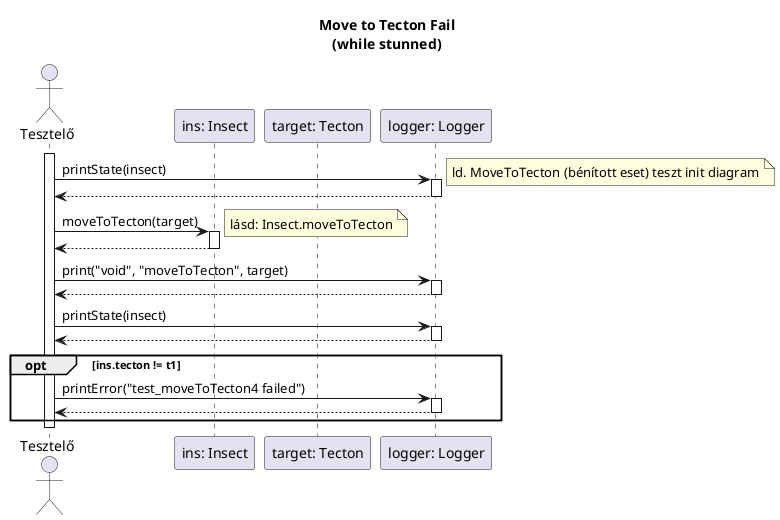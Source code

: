 @startuml test_moveToTecton4

title Move to Tecton Fail\n(while stunned)

actor "Tesztelő" as t
participant "ins: Insect" as i
participant "target: Tecton" as target
participant "logger: Logger" as logger

activate t

t -> logger: printState(insect)
note right: ld. MoveToTecton (bénított eset) teszt init diagram
activate logger

t <-- logger
deactivate logger

t -> i: moveToTecton(target)
activate i
note right: lásd: Insect.moveToTecton

t <-- i
deactivate i

t -> logger: print("void", "moveToTecton", target)
activate logger

t <-- logger
deactivate logger

t -> logger: printState(insect)
activate logger
t <-- logger
deactivate logger

opt ins.tecton != t1
	t -> logger: printError("test_moveToTecton4 failed")
	activate logger

	t <-- logger
	deactivate logger
end

deactivate t


@enduml